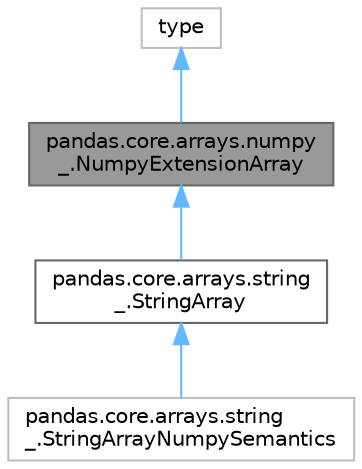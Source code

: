 digraph "pandas.core.arrays.numpy_.NumpyExtensionArray"
{
 // LATEX_PDF_SIZE
  bgcolor="transparent";
  edge [fontname=Helvetica,fontsize=10,labelfontname=Helvetica,labelfontsize=10];
  node [fontname=Helvetica,fontsize=10,shape=box,height=0.2,width=0.4];
  Node1 [id="Node000001",label="pandas.core.arrays.numpy\l_.NumpyExtensionArray",height=0.2,width=0.4,color="gray40", fillcolor="grey60", style="filled", fontcolor="black",tooltip=" "];
  Node2 -> Node1 [id="edge1_Node000001_Node000002",dir="back",color="steelblue1",style="solid",tooltip=" "];
  Node2 [id="Node000002",label="type",height=0.2,width=0.4,color="grey75", fillcolor="white", style="filled",tooltip=" "];
  Node1 -> Node3 [id="edge2_Node000001_Node000003",dir="back",color="steelblue1",style="solid",tooltip=" "];
  Node3 [id="Node000003",label="pandas.core.arrays.string\l_.StringArray",height=0.2,width=0.4,color="gray40", fillcolor="white", style="filled",URL="$d2/da5/classpandas_1_1core_1_1arrays_1_1string___1_1StringArray.html",tooltip=" "];
  Node3 -> Node4 [id="edge3_Node000003_Node000004",dir="back",color="steelblue1",style="solid",tooltip=" "];
  Node4 [id="Node000004",label="pandas.core.arrays.string\l_.StringArrayNumpySemantics",height=0.2,width=0.4,color="grey75", fillcolor="white", style="filled",URL="$d0/d92/classpandas_1_1core_1_1arrays_1_1string___1_1StringArrayNumpySemantics.html",tooltip=" "];
}
